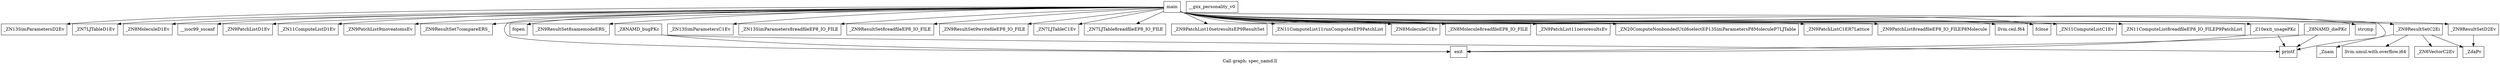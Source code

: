 digraph "Call graph: spec_namd.ll" {
	label="Call graph: spec_namd.ll";

	Node0x55cb7bdc23a0 [shape=record,label="{_Z10exit_usagePKc}"];
	Node0x55cb7bdc23a0 -> Node0x55cb7bd8d410;
	Node0x55cb7bdc23a0 -> Node0x55cb7bd8b370;
	Node0x55cb7bd8d410 [shape=record,label="{printf}"];
	Node0x55cb7bd8b370 [shape=record,label="{exit}"];
	Node0x55cb7bd7ea40 [shape=record,label="{_Z8NAMD_bugPKc}"];
	Node0x55cb7bd7ea40 -> Node0x55cb7bd8d410;
	Node0x55cb7bd7ea40 -> Node0x55cb7bd8b370;
	Node0x55cb7bd7f9d0 [shape=record,label="{_Z8NAMD_diePKc}"];
	Node0x55cb7bd7f9d0 -> Node0x55cb7bd8d410;
	Node0x55cb7bd7f9d0 -> Node0x55cb7bd8b370;
	Node0x55cb7bd80630 [shape=record,label="{main}"];
	Node0x55cb7bd80630 -> Node0x55cb7bdc23a0;
	Node0x55cb7bd80630 -> Node0x55cb7bd838e0;
	Node0x55cb7bd80630 -> Node0x55cb7bd99b70;
	Node0x55cb7bd80630 -> Node0x55cb7bd997e0;
	Node0x55cb7bd80630 -> Node0x55cb7bd98ba0;
	Node0x55cb7bd80630 -> Node0x55cb7bdcad20;
	Node0x55cb7bd80630 -> Node0x55cb7bd8d410;
	Node0x55cb7bd80630 -> Node0x55cb7bdae9c0;
	Node0x55cb7bd80630 -> Node0x55cb7bd970d0;
	Node0x55cb7bd80630 -> Node0x55cb7bd8faf0;
	Node0x55cb7bd80630 -> Node0x55cb7bd96d10;
	Node0x55cb7bd80630 -> Node0x55cb7bd96310;
	Node0x55cb7bd80630 -> Node0x55cb7bd84040;
	Node0x55cb7bd80630 -> Node0x55cb7bd95aa0;
	Node0x55cb7bd80630 -> Node0x55cb7bd8b370;
	Node0x55cb7bd80630 -> Node0x55cb7bd845a0;
	Node0x55cb7bd80630 -> Node0x55cb7bd85120;
	Node0x55cb7bd80630 -> Node0x55cb7bd95220;
	Node0x55cb7bd80630 -> Node0x55cb7bd92c20;
	Node0x55cb7bd80630 -> Node0x55cb7bd86bf0;
	Node0x55cb7bd80630 -> Node0x55cb7bd87d10;
	Node0x55cb7bd80630 -> Node0x55cb7bd923f0;
	Node0x55cb7bd80630 -> Node0x55cb7bd90a10;
	Node0x55cb7bd80630 -> Node0x55cb7bd88550;
	Node0x55cb7bd80630 -> Node0x55cb7bd89d30;
	Node0x55cb7bd80630 -> Node0x55cb7bd90270;
	Node0x55cb7bd80630 -> Node0x55cb7bd8f2a0;
	Node0x55cb7bd80630 -> Node0x55cb7bd8a550;
	Node0x55cb7bd80630 -> Node0x55cb7bd8aac0;
	Node0x55cb7bd80630 -> Node0x55cb7bd8b060;
	Node0x55cb7bd80630 -> Node0x55cb7bd8e9b0;
	Node0x55cb7bd80630 -> Node0x55cb7bd8de30;
	Node0x55cb7bd80630 -> Node0x55cb7bd8c940;
	Node0x55cb7bd80630 -> Node0x55cb7bd8d880;
	Node0x55cb7bd8de30 [shape=record,label="{fclose}"];
	Node0x55cb7bd8d880 [shape=record,label="{_ZN11ComputeList8readfileEP8_IO_FILEP9PatchList}"];
	Node0x55cb7bd838e0 [shape=record,label="{strcmp}"];
	Node0x55cb7bdcad20 [shape=record,label="{__isoc99_sscanf}"];
	Node0x55cb7bd84040 [shape=record,label="{fopen}"];
	Node0x55cb7bd845a0 [shape=record,label="{_ZN13SimParametersC1Ev}"];
	Node0x55cb7bd85120 [shape=record,label="{_ZN13SimParameters8readfileEP8_IO_FILE}"];
	Node0x55cb7bd9c2b0 [shape=record,label="{__gxx_personality_v0}"];
	Node0x55cb7bd86bf0 [shape=record,label="{_ZN7LJTableC1Ev}"];
	Node0x55cb7bd87d10 [shape=record,label="{_ZN7LJTable8readfileEP8_IO_FILE}"];
	Node0x55cb7bd88550 [shape=record,label="{_ZN8MoleculeC1Ev}"];
	Node0x55cb7bd89d30 [shape=record,label="{_ZN8Molecule8readfileEP8_IO_FILE}"];
	Node0x55cb7bd8a550 [shape=record,label="{_ZN20ComputeNonbondedUtil6selectEP13SimParametersP8MoleculeP7LJTable}"];
	Node0x55cb7bd8aac0 [shape=record,label="{_ZN9PatchListC1ER7Lattice}"];
	Node0x55cb7bd8b060 [shape=record,label="{_ZN9PatchList8readfileEP8_IO_FILEP8Molecule}"];
	Node0x55cb7bd8c940 [shape=record,label="{_ZN11ComputeListC1Ev}"];
	Node0x55cb7bd8e9b0 [shape=record,label="{llvm.ceil.f64}"];
	Node0x55cb7bd8f2a0 [shape=record,label="{_ZN9ResultSetC2Ei}"];
	Node0x55cb7bd8f2a0 -> Node0x55cb7bda1ac0;
	Node0x55cb7bd8f2a0 -> Node0x55cb7bda3a60;
	Node0x55cb7bd8f2a0 -> Node0x55cb7bda2f70;
	Node0x55cb7bd8f2a0 -> Node0x55cb7bda2be0;
	Node0x55cb7bd90270 [shape=record,label="{_ZN9PatchList11zeroresultsEv}"];
	Node0x55cb7bd90a10 [shape=record,label="{_ZN11ComputeList11runComputesEP9PatchList}"];
	Node0x55cb7bd923f0 [shape=record,label="{_ZN9PatchList10setresultsEP9ResultSet}"];
	Node0x55cb7bd92c20 [shape=record,label="{_ZN9ResultSet9writefileEP8_IO_FILE}"];
	Node0x55cb7bd95220 [shape=record,label="{_ZN9ResultSet8readfileEP8_IO_FILE}"];
	Node0x55cb7bd95aa0 [shape=record,label="{_ZN9ResultSet8samemodeERS_}"];
	Node0x55cb7bd96310 [shape=record,label="{_ZN9ResultSet7compareERS_}"];
	Node0x55cb7bd96d10 [shape=record,label="{_ZN9PatchList9moveatomsEv}"];
	Node0x55cb7bd8faf0 [shape=record,label="{_ZN9ResultSetD2Ev}"];
	Node0x55cb7bd8faf0 -> Node0x55cb7bda3a60;
	Node0x55cb7bd970d0 [shape=record,label="{_ZN11ComputeListD1Ev}"];
	Node0x55cb7bdae9c0 [shape=record,label="{_ZN9PatchListD1Ev}"];
	Node0x55cb7bd98ba0 [shape=record,label="{_ZN8MoleculeD1Ev}"];
	Node0x55cb7bd997e0 [shape=record,label="{_ZN7LJTableD1Ev}"];
	Node0x55cb7bd99b70 [shape=record,label="{_ZN13SimParametersD2Ev}"];
	Node0x55cb7bda1ac0 [shape=record,label="{_ZN6VectorC2Ev}"];
	Node0x55cb7bda2be0 [shape=record,label="{llvm.umul.with.overflow.i64}"];
	Node0x55cb7bda2f70 [shape=record,label="{_Znam}"];
	Node0x55cb7bda3a60 [shape=record,label="{_ZdaPv}"];
}
